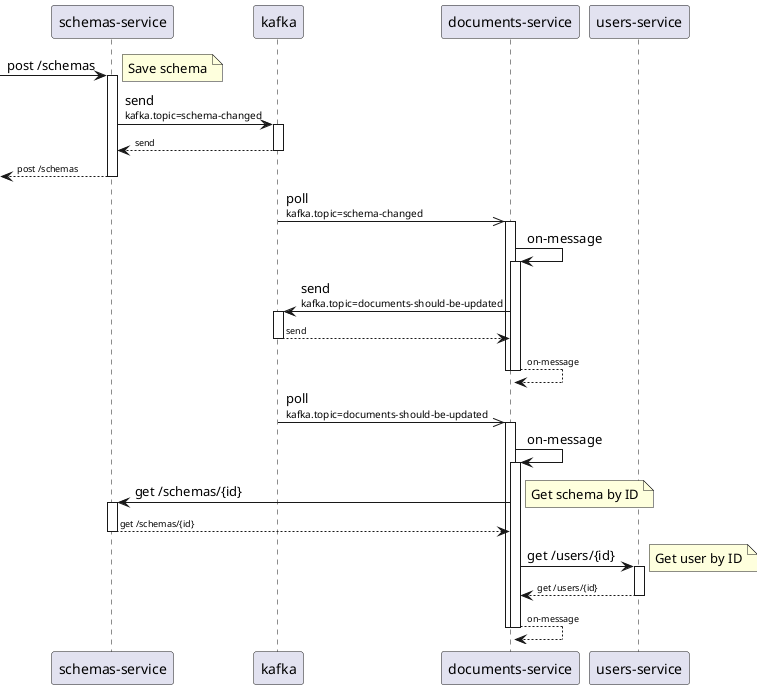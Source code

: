 @startuml
skinparam responseMessageBelowArrow true
[-> "schemas&#45;service": post &#47;schemas
activate "schemas&#45;service"
note right: Save schema
"schemas&#45;service" -> kafka: send\n<size:10>kafka.topic=schema&#45;changed</size>
activate kafka
return <size:9>send</size>
return <size:9>post &#47;schemas</size>
kafka ->> "documents&#45;service": poll\n<size:10>kafka.topic=schema&#45;changed</size>
activate "documents&#45;service"
"documents&#45;service" -> "documents&#45;service": on&#45;message
activate "documents&#45;service"
"documents&#45;service" -> kafka: send\n<size:10>kafka.topic=documents&#45;should&#45;be&#45;updated</size>
activate kafka
return <size:9>send</size>
return <size:9>on&#45;message</size>
deactivate "documents&#45;service"
kafka ->> "documents&#45;service": poll\n<size:10>kafka.topic=documents&#45;should&#45;be&#45;updated</size>
activate "documents&#45;service"
"documents&#45;service" -> "documents&#45;service": on&#45;message
activate "documents&#45;service"
"documents&#45;service" -> "schemas&#45;service": get &#47;schemas&#47;{id}
activate "schemas&#45;service"
note right: Get schema by ID
return <size:9>get &#47;schemas&#47;{id}</size>
"documents&#45;service" -> "users&#45;service": get &#47;users&#47;{id}
activate "users&#45;service"
note right: Get user by ID
return <size:9>get &#47;users&#47;{id}</size>
return <size:9>on&#45;message</size>
deactivate "documents&#45;service"
@enduml
